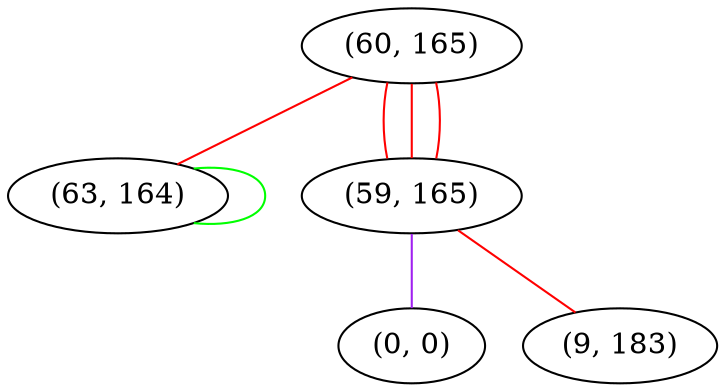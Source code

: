 graph "" {
"(60, 165)";
"(63, 164)";
"(59, 165)";
"(0, 0)";
"(9, 183)";
"(60, 165)" -- "(63, 164)"  [color=red, key=0, weight=1];
"(60, 165)" -- "(59, 165)"  [color=red, key=0, weight=1];
"(60, 165)" -- "(59, 165)"  [color=red, key=1, weight=1];
"(60, 165)" -- "(59, 165)"  [color=red, key=2, weight=1];
"(63, 164)" -- "(63, 164)"  [color=green, key=0, weight=2];
"(59, 165)" -- "(0, 0)"  [color=purple, key=0, weight=4];
"(59, 165)" -- "(9, 183)"  [color=red, key=0, weight=1];
}

